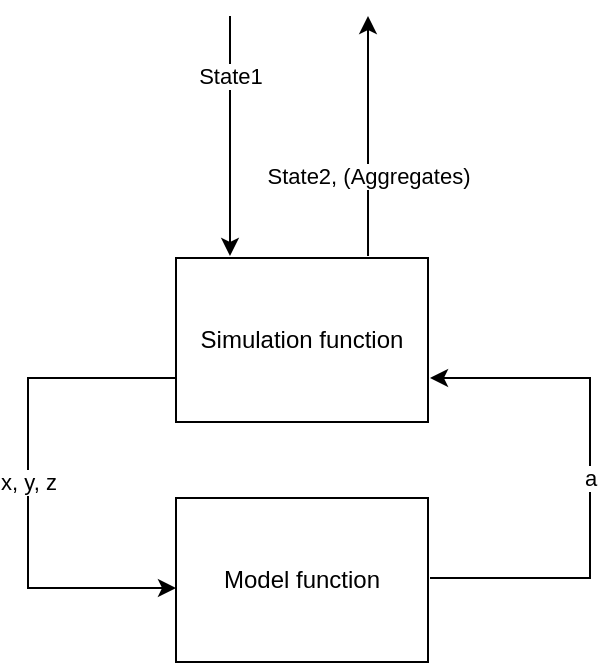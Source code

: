 <mxfile version="16.5.1" type="device"><diagram id="7IKs7VqVSMi7nByHXeD1" name="Page-1"><mxGraphModel dx="1102" dy="865" grid="1" gridSize="10" guides="1" tooltips="1" connect="1" arrows="1" fold="1" page="1" pageScale="1" pageWidth="827" pageHeight="1169" math="0" shadow="0"><root><mxCell id="0"/><mxCell id="1" parent="0"/><mxCell id="wUHfgU3qsB4iFqeLXbyK-9" value="State1" style="edgeStyle=orthogonalEdgeStyle;rounded=0;orthogonalLoop=1;jettySize=auto;html=1;startArrow=classic;startFill=1;endArrow=none;endFill=0;entryX=0;entryY=1;entryDx=0;entryDy=0;" parent="1" edge="1"><mxGeometry x="0.5" relative="1" as="geometry"><mxPoint x="381" y="237" as="targetPoint"/><mxPoint x="381" y="357" as="sourcePoint"/><Array as="points"><mxPoint x="381" y="327"/><mxPoint x="381" y="327"/></Array><mxPoint as="offset"/></mxGeometry></mxCell><mxCell id="wUHfgU3qsB4iFqeLXbyK-11" value="State2, (Aggregates)" style="edgeStyle=orthogonalEdgeStyle;rounded=0;orthogonalLoop=1;jettySize=auto;html=1;exitX=0.762;exitY=0;exitDx=0;exitDy=0;startArrow=none;startFill=0;endArrow=classic;endFill=1;exitPerimeter=0;" parent="1" edge="1"><mxGeometry x="-0.333" relative="1" as="geometry"><mxPoint x="450" y="237" as="targetPoint"/><Array as="points"><mxPoint x="450" y="267"/><mxPoint x="450" y="267"/></Array><mxPoint as="offset"/><mxPoint x="450.012" y="357" as="sourcePoint"/></mxGeometry></mxCell><mxCell id="wUHfgU3qsB4iFqeLXbyK-6" value="x, y, z" style="edgeStyle=orthogonalEdgeStyle;rounded=0;orthogonalLoop=1;jettySize=auto;html=1;exitX=0;exitY=0.75;exitDx=0;exitDy=0;" parent="1" source="wUHfgU3qsB4iFqeLXbyK-3" target="wUHfgU3qsB4iFqeLXbyK-4" edge="1"><mxGeometry relative="1" as="geometry"><Array as="points"><mxPoint x="354" y="418"/><mxPoint x="280" y="418"/><mxPoint x="280" y="523"/></Array></mxGeometry></mxCell><mxCell id="wUHfgU3qsB4iFqeLXbyK-3" value="Simulation function" style="rounded=0;whiteSpace=wrap;html=1;" parent="1" vertex="1"><mxGeometry x="354" y="358" width="126" height="82" as="geometry"/></mxCell><mxCell id="wUHfgU3qsB4iFqeLXbyK-7" value="a" style="edgeStyle=orthogonalEdgeStyle;rounded=0;orthogonalLoop=1;jettySize=auto;html=1;entryX=1;entryY=0.75;entryDx=0;entryDy=0;" parent="1" edge="1"><mxGeometry relative="1" as="geometry"><mxPoint x="481" y="518" as="sourcePoint"/><mxPoint x="481" y="418" as="targetPoint"/><Array as="points"><mxPoint x="561" y="518"/><mxPoint x="561" y="418"/></Array></mxGeometry></mxCell><mxCell id="wUHfgU3qsB4iFqeLXbyK-4" value="Model function" style="rounded=0;whiteSpace=wrap;html=1;" parent="1" vertex="1"><mxGeometry x="354" y="478" width="126" height="82" as="geometry"/></mxCell></root></mxGraphModel></diagram></mxfile>